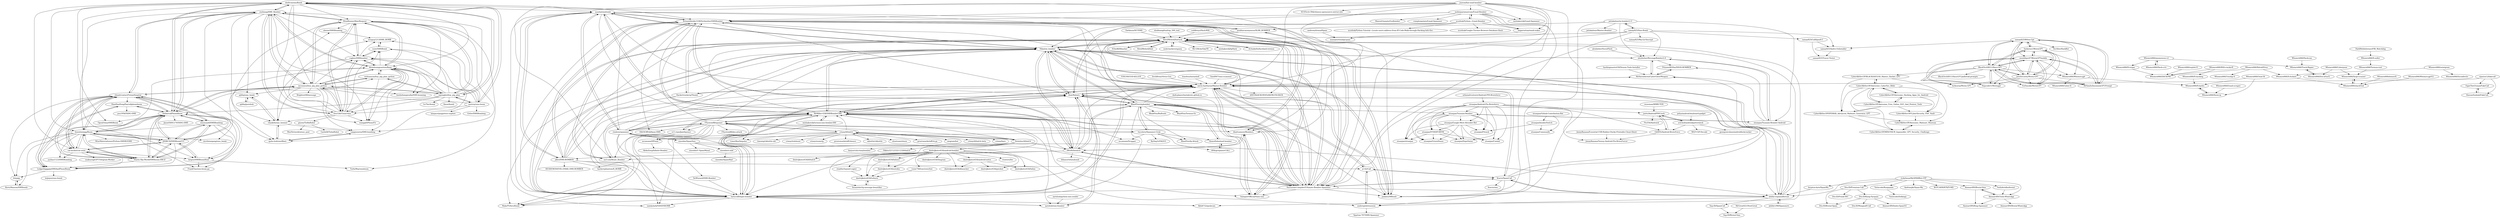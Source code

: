digraph G {
"shellvon/smsBomb" -> "zuzhiang/SMS_Bomber"
"shellvon/smsBomb" -> "axetroy/sms-boom"
"shellvon/smsBomb" -> "WindRunnerMax/Request"
"shellvon/smsBomb" -> "xxcosmos/buy_pig_plan_python"
"shellvon/smsBomb" -> "Alexzhuangyao/smsBang"
"shellvon/smsBomb" -> "olyble/callPhoneBoom"
"shellvon/smsBomb" -> "aqiongbei/buy_pig_plan"
"shellvon/smsBomb" -> "yyasha/smsbomb"
"shellvon/smsBomb" -> "bhattsameer/Bombers" ["e"=1]
"shellvon/smsBomb" -> "linxinloningg/Boom"
"shellvon/smsBomb" -> "free1ife/Cloud-Sms"
"shellvon/smsBomb" -> "JDDKCN/SMSBoomGUI"
"shellvon/smsBomb" -> "AvinashReddy3108/YetAnotherSMSBomber"
"shellvon/smsBomb" -> "cat-bucket/cat-osint"
"shellvon/smsBomb" -> "OpenEthan/SMSBoom" ["e"=1]
"ncorbuk/Python---Email-Bomber" -> "mohinparamasivam/Email-Bomber"
"ncorbuk/Python---Email-Bomber" -> "bagarrattaa/email-nuker"
"ncorbuk/Python---Email-Bomber" -> "ncorbuk/Google-Chrome-Browser-Database-Hack" ["e"=1]
"ncorbuk/Python---Email-Bomber" -> "4nat/Reborn"
"ncorbuk/Python---Email-Bomber" -> "Nikait/ni_bomber"
"ncorbuk/Python---Email-Bomber" -> "ncorbuk/Python-Tutorial---Locate-users-address-from-IP-Code-Walk-through-Hacking-Info-Sec-"
"FSystem88/spymer" -> "MrMiller-038/SMSBomber300"
"FSystem88/spymer" -> "cludeex/spammer"
"FSystem88/spymer" -> "crinny/b0mb3r"
"FSystem88/spymer" -> "Nikait/ni_bomber"
"FSystem88/spymer" -> "un1cum/Beast_Bomber" ["e"=1]
"FSystem88/spymer" -> "FSystem88/dos-attack"
"FSystem88/spymer" -> "batiscuff/duplo-bomber"
"FSystem88/spymer" -> "secanonm/HPomb"
"FSystem88/spymer" -> "AvinashReddy3108/YetAnotherSMSBomber"
"FSystem88/spymer" -> "LimerBoy/Impulse" ["e"=1]
"FSystem88/spymer" -> "bhattsameer/Bombers" ["e"=1]
"FSystem88/spymer" -> "x11-repo/JamSpymer"
"FSystem88/spymer" -> "HACK3RY2J/Anon-SMS" ["e"=1]
"FSystem88/spymer" -> "MaksPV/AresBomb"
"FSystem88/spymer" -> "ttycelery/Spammer-Grab"
"mohinparamasivam/Email-Bomber" -> "ncorbuk/Python---Email-Bomber"
"mohinparamasivam/Email-Bomber" -> "bagarrattaa/email-nuker"
"mohinparamasivam/Email-Bomber" -> "MazenElzanaty/EmBomber"
"mohinparamasivam/Email-Bomber" -> "batiscuff/duplo-bomber"
"mohinparamasivam/Email-Bomber" -> "palahsu/MBomb" ["e"=1]
"mohinparamasivam/Email-Bomber" -> "complexpotato/Email-Spammer"
"mohinparamasivam/Email-Bomber" -> "mishakorzik/Email-Spammer" ["e"=1]
"mohinparamasivam/Email-Bomber" -> "AvinashReddy3108/YetAnotherSMSBomber"
"mohinparamasivam/Email-Bomber" -> "Nocturnal-Compiler/Ultimate-Bomber-Spammer"
"aarnhub/python-sms-sender" -> "aarnhub/sms-bomber" ["e"=1]
"sinoobie/SpamSms" -> "abilify1/spamallforone"
"sinoobie/SpamSms" -> "sinoobie/C-SpamMasal"
"sinoobie/SpamSms" -> "cludeex/spammer"
"sinoobie/SpamSms" -> "sinoobie/s-mbf"
"sinoobie/SpamSms" -> "underxploit/enoxuia"
"th3unkn0n/facebash-termux" -> "BotolMehedi/battack" ["e"=1]
"wuseman/WBRUTER" -> "jselvi/AndroidPINCrack" ["e"=1]
"pelya/android-keyboard-gadget" -> "sch3m4/androidpatternlock" ["e"=1]
"siputra12/fakecall" -> "FajarTheGGman/FakeCall"
"siputra12/fakecall" -> "navin-hariharan/Master-Bomber"
"siputra12/fakecall" -> "HassanSunbah/FakeCall"
"axetroy/sms-boom" -> "cogbee/SMSbomber"
"axetroy/sms-boom" -> "free1ife/Cloud-Sms"
"axetroy/sms-boom" -> "shellvon/smsBomb"
"axetroy/sms-boom" -> "aqiongbei/buy_pig_plan"
"axetroy/sms-boom" -> "xuwt/SMSBomb"
"axetroy/sms-boom" -> "Alexzhuangyao/smsBang"
"axetroy/sms-boom" -> "laispace/puppeteer-explore" ["e"=1]
"axetroy/sms-boom" -> "xxcosmos/buy_pig_plan_python"
"axetroy/sms-boom" -> "wssgcg1213/SMS_BOMB"
"axetroy/sms-boom" -> "Girler/SMSBombing"
"Bhai4You/otpbomber" -> "Nikait/ni_bomber"
"Bhai4You/otpbomber" -> "4nat/Reborn"
"Bhai4You/otpbomber" -> "KomolSaha/mail-bomber"
"Bhai4You/otpbomber" -> "Bhai4You/Termux-Os" ["e"=1]
"Bhai4You/otpbomber" -> "navin-hariharan/Master-Bomber"
"Bhai4You/otpbomber" -> "utsanjan/Tsunami-Bomber"
"Bhai4You/otpbomber" -> "batiscuff/duplo-bomber"
"Bhai4You/otpbomber" -> "iMro0t/bomb3r"
"Bhai4You/otpbomber" -> "Bhai4You/Ip-Attack" ["e"=1]
"Bhai4You/otpbomber" -> "Nocturnal-Compiler/Ultimate-Bomber-Spammer"
"Bhai4You/otpbomber" -> "Bhai4You/Bulltools" ["e"=1]
"Bhai4You/otpbomber" -> "BotolMehedi/battack"
"Bhai4You/otpbomber" -> "MrMiller-038/SMSBomber300"
"Bhai4You/otpbomber" -> "abilify1/spamallforone"
"Bhai4You/otpbomber" -> "ttycelery/Spammer-Grab"
"WindRunnerMax/Request" -> "Alexzhuangyao/smsBang"
"WindRunnerMax/Request" -> "zuzhiang/SMS_Bomber"
"WindRunnerMax/Request" -> "cogbee/SMSbomber"
"WindRunnerMax/Request" -> "bushizhangwudia/SMS-booming"
"WindRunnerMax/Request" -> "free1ife/Cloud-Sms"
"WindRunnerMax/Request" -> "rangmouren/SMS-bombing"
"WindRunnerMax/Request" -> "zjzhu-hub/smsBlast-"
"WindRunnerMax/Request" -> "aqiongbei/buy_pig_plan"
"WindRunnerMax/Request" -> "xxcosmos/buy_pig_plan_python"
"WindRunnerMax/Request" -> "TurboWay/smsboom"
"WindRunnerMax/Request" -> "abxnis/SMSBombing"
"Alexzhuangyao/smsBang" -> "WindRunnerMax/Request"
"Alexzhuangyao/smsBang" -> "cogbee/SMSbomber"
"Alexzhuangyao/smsBang" -> "xuwt/SMSBomb"
"Alexzhuangyao/smsBang" -> "free1ife/Cloud-Sms"
"Alexzhuangyao/smsBang" -> "nicelixiaopang/sms_bomb"
"Alexzhuangyao/smsBang" -> "bushizhangwudia/SMS-booming"
"Alexzhuangyao/smsBang" -> "wuhuanyan/buy_pig_plan_python"
"Alexzhuangyao/smsBang" -> "zuzhiang/SMS_Bomber"
"Alexzhuangyao/smsBang" -> "xxcosmos/buy_pig_plan_python"
"Alexzhuangyao/smsBang" -> "wangqi0/PhoneFir"
"Alexzhuangyao/smsBang" -> "rangmouren/SMS-bombing"
"aqiongbei/buy_pig_plan" -> "xxcosmos/buy_pig_plan_python"
"aqiongbei/buy_pig_plan" -> "wuhuanyan/buy_pig_plan_python"
"aqiongbei/buy_pig_plan" -> "WindRunnerMax/Request"
"aqiongbei/buy_pig_plan" -> "llmoe/bomb"
"aqiongbei/buy_pig_plan" -> "cogbee/SMSbomber"
"aqiongbei/buy_pig_plan" -> "free1ife/Cloud-Sms"
"aqiongbei/buy_pig_plan" -> "axetroy/sms-boom"
"aqiongbei/buy_pig_plan" -> "shellvon/smsBomb"
"aqiongbei/buy_pig_plan" -> "xuwt/SMSBomb"
"aqiongbei/buy_pig_plan" -> "zuzhiang/SMS_Bomber"
"aqiongbei/buy_pig_plan" -> "Alexzhuangyao/smsBang"
"aqiongbei/buy_pig_plan" -> "Go7hic/bomb"
"aqiongbei/buy_pig_plan" -> "olyble/callPhoneBoom"
"HassanSunbah/FakeCall" -> "FajarTheGGman/FakeCall"
"H3inAK/fbhacker" -> "BotolMehedi/battack" ["e"=1]
"KomolSaha/mail-bomber" -> "404rgr/spamerCALL"
"KomolSaha/mail-bomber" -> "Bhai4You/otpbomber"
"iMro0t/bomb3r" -> "AvinashReddy3108/YetAnotherSMSBomber"
"iMro0t/bomb3r" -> "Nikait/ni_bomber"
"iMro0t/bomb3r" -> "Bhai4You/otpbomber"
"iMro0t/bomb3r" -> "batiscuff/duplo-bomber"
"iMro0t/bomb3r" -> "Nocturnal-Compiler/Ultimate-Bomber-Spammer"
"iMro0t/bomb3r" -> "MrMiller-038/SMSBomber300"
"iMro0t/bomb3r" -> "yyasha/smsbomb"
"iMro0t/bomb3r" -> "bhattsameer/Bombers" ["e"=1]
"iMro0t/bomb3r" -> "tbhaxor/whatabomb"
"iMro0t/bomb3r" -> "navin-hariharan/Master-Bomber"
"iMro0t/bomb3r" -> "4nat/Reborn"
"iMro0t/bomb3r" -> "jdleo/SMS-BOMBER"
"404rgr/spamerCALL" -> "KomolSaha/mail-bomber"
"MrGreat021/NextGreat" -> "Sxp-ID/Brutal-Sms"
"FajarTheGGman/FakeCall" -> "HassanSunbah/FakeCall"
"underxploit/enoxuia" -> "ar-42/Call"
"underxploit/enoxuia" -> "Spartan-767/SMS-Spammer"
"wuhuanyan/buy_pig_plan_python" -> "xxcosmos/buy_pig_plan_python"
"wuhuanyan/buy_pig_plan_python" -> "wangqi0/PhoneFir"
"wuhuanyan/buy_pig_plan_python" -> "aqiongbei/buy_pig_plan"
"wuhuanyan/buy_pig_plan_python" -> "Alexzhuangyao/smsBang"
"JonnyBanana/Essential-USB-Rubber-Ducky-Printable-Cheat-Sheet" -> "JonnyBanana/Teensy-Android-Pin-BruteForcer" ["e"=1]
"sinoobie/s-mbf" -> "sinoobie/SpamMail"
"aarnhub/sms-bomber" -> "4nat/Reborn"
"aarnhub/sms-bomber" -> "batiscuff/duplo-bomber"
"wssgcg1213/SMS_BOMB" -> "xuwt/SMSBomb"
"abxnis/SMSBombing" -> "wssgcg1213/SMS_BOMB"
"crinny/b0mb3r" -> "crinny/b0mb3r-beta"
"crinny/b0mb3r" -> "crinny/b0mb3r"
"crinny/b0mb3r" -> "crinny/bars"
"crinny/b0mb3r" -> "timoniq/vkbottle-old" ["e"=1]
"urbanadventurer/Android-PIN-Bruteforce" -> "utsanjan/Android-Pin-Bruteforce" ["e"=1]
"zuzhiang/SMS_Bomber" -> "WindRunnerMax/Request"
"zuzhiang/SMS_Bomber" -> "free1ife/Cloud-Sms"
"zuzhiang/SMS_Bomber" -> "Alexzhuangyao/smsBang"
"zuzhiang/SMS_Bomber" -> "zjzhu-hub/smsBlast-"
"zuzhiang/SMS_Bomber" -> "xxcosmos/buy_pig_plan_python"
"zuzhiang/SMS_Bomber" -> "chankeh/sms_boomer"
"zuzhiang/SMS_Bomber" -> "cogbee/SMSbomber"
"zuzhiang/SMS_Bomber" -> "shellvon/smsBomb"
"zuzhiang/SMS_Bomber" -> "olyble/callPhoneBoom"
"zuzhiang/SMS_Bomber" -> "ehnait/contactPutianHospital"
"zuzhiang/SMS_Bomber" -> "ajifdsj/sms_bomb"
"zuzhiang/SMS_Bomber" -> "wangqi0/PhoneFir"
"zuzhiang/SMS_Bomber" -> "linxinloningg/Boom"
"andrewyli/emailSpam" -> "maxsptz/emailpyspam"
"VaimpierOfficial/Vaim-sms" -> "BotolMehedi/battack" ["e"=1]
"VaimpierOfficial/Vaim-sms" -> "navin-hariharan/Master-Bomber" ["e"=1]
"FDX100/GOD-KILLER" -> "navin-hariharan/Master-Bomber" ["e"=1]
"mishakorzik/termux-sms-bomber300" -> "MrMiller-038/SMSBomber300"
"mishakorzik/termux-sms-bomber300" -> "batiscuff/duplo-bomber"
"Hackertrackersj/Tbomb" -> "BotolMehedi/battack"
"Hackertrackersj/Tbomb" -> "navin-hariharan/Master-Bomber"
"Hackertrackersj/Tbomb" -> "batiscuff/duplo-bomber"
"Darkmux/SETSMS" -> "BotolMehedi/battack" ["e"=1]
"ar-42/Call" -> "underxploit/enoxuia"
"ar-42/Call" -> "Xractz/SpamCall"
"ar-42/Call" -> "navin-hariharan/Master-Bomber"
"MrMiller-038/SMSBomber300" -> "batiscuff/duplo-bomber"
"MrMiller-038/SMSBomber300" -> "navin-hariharan/Master-Bomber"
"MrMiller-038/SMSBomber300" -> "Nikait/ni_bomber"
"MrMiller-038/SMSBomber300" -> "mishakorzik/termux-sms-bomber300"
"MrMiller-038/SMSBomber300" -> "aarnhub/sms-bomber"
"MrMiller-038/SMSBomber300" -> "secanonm/HPomb"
"MrMiller-038/SMSBomber300" -> "FSystem88/spymer"
"MrMiller-038/SMSBomber300" -> "4nat/Reborn"
"MrMiller-038/SMSBomber300" -> "x11-repo/JamSpymer"
"MrMiller-038/SMSBomber300" -> "Nocturnal-Compiler/Ultimate-Bomber-Spammer"
"MrMiller-038/SMSBomber300" -> "palahsu/MBomb" ["e"=1]
"MrMiller-038/SMSBomber300" -> "BotolMehedi/battack"
"MrMiller-038/SMSBomber300" -> "VaimpierOfficial/Vaim-sms" ["e"=1]
"MrMiller-038/SMSBomber300" -> "MaksPV/AresBomb"
"MrMiller-038/SMSBomber300" -> "secanonm/Scupper"
"palahsu/MBomb" -> "BotolMehedi/battack" ["e"=1]
"palahsu/MBomb" -> "navin-hariharan/Master-Bomber" ["e"=1]
"palahsu/MBomb" -> "Nikait/ni_bomber" ["e"=1]
"Xractz/SpamCall" -> "abilify1/spamallforone"
"Xractz/SpamCall" -> "navin-hariharan/Master-Bomber"
"Xractz/SpamCall" -> "ar-42/Call"
"Xractz/SpamCall" -> "Xractz/sms"
"Xractz/SpamCall" -> "BotolMehedi/battack"
"Xractz/SpamCall" -> "underxploit/enoxuia"
"Xractz/SpamCall" -> "MrHarshArora/CyberGhostWeapon"
"Xractz/SpamCall" -> "Nocturnal-Compiler/Ultimate-Bomber-Spammer"
"BotolMehedi/bint" -> "BotolMehedi/battack" ["e"=1]
"BotolMehedi/battack" -> "navin-hariharan/Master-Bomber"
"BotolMehedi/battack" -> "palahsu/MBomb" ["e"=1]
"BotolMehedi/battack" -> "VaimpierOfficial/Vaim-sms" ["e"=1]
"BotolMehedi/battack" -> "Nikait/ni_bomber"
"BotolMehedi/battack" -> "BotolMehedi/bint" ["e"=1]
"BotolMehedi/battack" -> "batiscuff/duplo-bomber"
"BotolMehedi/battack" -> "H3inAK/fbhacker" ["e"=1]
"BotolMehedi/battack" -> "th3unkn0n/facebash-termux" ["e"=1]
"BotolMehedi/battack" -> "noob-hackers/spamx" ["e"=1]
"BotolMehedi/battack" -> "dAYOShACKER505/AXOM-FB-HACK" ["e"=1]
"BotolMehedi/battack" -> "Mr-G0b3y/GbyFB" ["e"=1]
"BotolMehedi/battack" -> "Abhi6722/grabcam" ["e"=1]
"BotolMehedi/battack" -> "Hackertrackersj/Tbomb"
"BotolMehedi/battack" -> "Nocturnal-Compiler/Ultimate-Bomber-Spammer"
"BotolMehedi/battack" -> "mishakorzik/IpHack" ["e"=1]
"Nocturnal-Compiler/Ultimate-Bomber-Spammer" -> "navin-hariharan/Master-Bomber"
"Nocturnal-Compiler/Ultimate-Bomber-Spammer" -> "Nikait/ni_bomber"
"Nocturnal-Compiler/Ultimate-Bomber-Spammer" -> "BotolMehedi/battack"
"Nocturnal-Compiler/Ultimate-Bomber-Spammer" -> "batiscuff/duplo-bomber"
"Nocturnal-Compiler/Ultimate-Bomber-Spammer" -> "AvinashReddy3108/YetAnotherSMSBomber"
"Nocturnal-Compiler/Ultimate-Bomber-Spammer" -> "4nat/Reborn"
"Nocturnal-Compiler/Ultimate-Bomber-Spammer" -> "MrMiller-038/SMSBomber300"
"Nocturnal-Compiler/Ultimate-Bomber-Spammer" -> "abilify1/spamallforone"
"Nocturnal-Compiler/Ultimate-Bomber-Spammer" -> "Xractz/SpamCall"
"Nocturnal-Compiler/Ultimate-Bomber-Spammer" -> "anubhavanonymous/XLR8_BOMBER" ["e"=1]
"Nocturnal-Compiler/Ultimate-Bomber-Spammer" -> "palahsu/MBomb" ["e"=1]
"Nocturnal-Compiler/Ultimate-Bomber-Spammer" -> "bhattsameer/Bombers" ["e"=1]
"Nocturnal-Compiler/Ultimate-Bomber-Spammer" -> "VaimpierOfficial/Vaim-sms" ["e"=1]
"Nocturnal-Compiler/Ultimate-Bomber-Spammer" -> "Bhai4You/otpbomber"
"Nocturnal-Compiler/Ultimate-Bomber-Spammer" -> "iMro0t/bomb3r"
"ajifdsj/pornhub" -> "ajifdsj/sms_bomb"
"ZechBron/zVirus-Gen" -> "navin-hariharan/Master-Bomber" ["e"=1]
"free1ife/Cloud-Sms" -> "cogbee/SMSbomber"
"free1ife/Cloud-Sms" -> "Alexzhuangyao/smsBang"
"free1ife/Cloud-Sms" -> "xuwt/SMSBomb"
"free1ife/Cloud-Sms" -> "zuzhiang/SMS_Bomber"
"free1ife/Cloud-Sms" -> "wssgcg1213/SMS_BOMB"
"free1ife/Cloud-Sms" -> "giuem/TieBaRobot"
"free1ife/Cloud-Sms" -> "WindRunnerMax/Request"
"free1ife/Cloud-Sms" -> "xxcosmos/buy_pig_plan_python"
"free1ife/Cloud-Sms" -> "wangqi0/PhoneFir"
"free1ife/Cloud-Sms" -> "chankeh/sms_boomer"
"free1ife/Cloud-Sms" -> "abxnis/SMSBombing"
"shubhamg0sai/top_500_tool" -> "BotolMehedi/battack" ["e"=1]
"anubhavanonymous/XLR8_BOMBER" -> "BotolMehedi/battack" ["e"=1]
"anubhavanonymous/XLR8_BOMBER" -> "Nocturnal-Compiler/Ultimate-Bomber-Spammer" ["e"=1]
"anubhavanonymous/XLR8_BOMBER" -> "Nikait/ni_bomber" ["e"=1]
"anubhavanonymous/XLR8_BOMBER" -> "AvinashReddy3108/YetAnotherSMSBomber" ["e"=1]
"itmefeez/instashell" -> "navin-hariharan/Master-Bomber" ["e"=1]
"cuddlexyz/Hack-Wifi" -> "BotolMehedi/battack" ["e"=1]
"xxcosmos/buy_pig_plan_python" -> "wuhuanyan/buy_pig_plan_python"
"xxcosmos/buy_pig_plan_python" -> "aqiongbei/buy_pig_plan"
"xxcosmos/buy_pig_plan_python" -> "olyble/callPhoneBoom"
"xxcosmos/buy_pig_plan_python" -> "chankeh/sms_boomer"
"xxcosmos/buy_pig_plan_python" -> "Alexzhuangyao/smsBang"
"xxcosmos/buy_pig_plan_python" -> "wangqi0/PhoneFir"
"xxcosmos/buy_pig_plan_python" -> "Brightest08/message"
"xxcosmos/buy_pig_plan_python" -> "free1ife/Cloud-Sms"
"xxcosmos/buy_pig_plan_python" -> "bushizhangwudia/SMS-booming"
"xxcosmos/buy_pig_plan_python" -> "zuzhiang/SMS_Bomber"
"xxcosmos/buy_pig_plan_python" -> "cogbee/SMSbomber"
"xxcosmos/buy_pig_plan_python" -> "ehnait/contactPutianHospital"
"xxcosmos/buy_pig_plan_python" -> "ajifdsj/sms_bomb"
"xxcosmos/buy_pig_plan_python" -> "WindRunnerMax/Request"
"xxcosmos/buy_pig_plan_python" -> "rangmouren/SMS-bombing"
"ttycelery/Spammer-Grab" -> "404rgr/spamerCALL"
"ttycelery/Spammer-Grab" -> "KomolSaha/mail-bomber"
"ttycelery/Spammer-Grab" -> "Bhai4You/Ip-Attack" ["e"=1]
"ttycelery/Spammer-Grab" -> "secanonm/Scupper"
"ttycelery/Spammer-Grab" -> "nandydark/NANDYBOMB"
"ttycelery/Spammer-Grab" -> "ByDog3r/FAQUE" ["e"=1]
"ttycelery/Spammer-Grab" -> "Bhai4You/otpbomber"
"krypton-byte/SpamWa" -> "abilify1/spamallforone"
"Denishnc/b0mb3r" -> "Nikita321123321123/b0mb3r"
"Denishnc/b0mb3r" -> "dmitrijkotov634/b0mb3r"
"Denishnc/b0mb3r" -> "crinny/b0mb3r"
"Denishnc/b0mb3r" -> "MrMiller-038/SMSBomber300"
"Denishnc/b0mb3r" -> "FSystem88/spymer"
"Denishnc/b0mb3r" -> "iMro0t/bomb3r"
"Denishnc/b0mb3r" -> "dmitrijkotov634/android-bomber"
"Denishnc/b0mb3r" -> "kazyavich/crinnybomber"
"cludeex/spammer" -> "FSystem88/spymer"
"cludeex/spammer" -> "MrMiller-038/SMSBomber300"
"cludeex/spammer" -> "Nikait/ni_bomber"
"cludeex/spammer" -> "batiscuff/duplo-bomber"
"cludeex/spammer" -> "Nocturnal-Compiler/Ultimate-Bomber-Spammer"
"cludeex/spammer" -> "sinoobie/SpamSms"
"cludeex/spammer" -> "yyasha/smsbomb"
"cludeex/spammer" -> "MaksPV/AresBomb"
"cludeex/spammer" -> "Bhai4You/otpbomber"
"cludeex/spammer" -> "AvinashReddy3108/YetAnotherSMSBomber"
"batiscuff/duplo-bomber" -> "Nikait/ni_bomber"
"batiscuff/duplo-bomber" -> "4nat/Reborn"
"batiscuff/duplo-bomber" -> "navin-hariharan/Master-Bomber"
"batiscuff/duplo-bomber" -> "MrMiller-038/SMSBomber300"
"batiscuff/duplo-bomber" -> "MaksPV/AresBomb"
"batiscuff/duplo-bomber" -> "BotolMehedi/battack"
"batiscuff/duplo-bomber" -> "nandydark/NANDYBOMB"
"batiscuff/duplo-bomber" -> "aarnhub/sms-bomber"
"batiscuff/duplo-bomber" -> "Abhi6722/grabcam" ["e"=1]
"Nikait/ni_bomber" -> "batiscuff/duplo-bomber"
"Nikait/ni_bomber" -> "4nat/Reborn"
"Nikait/ni_bomber" -> "AvinashReddy3108/YetAnotherSMSBomber"
"Nikait/ni_bomber" -> "navin-hariharan/Master-Bomber"
"Nikait/ni_bomber" -> "BotolMehedi/battack"
"Nikait/ni_bomber" -> "palahsu/MBomb" ["e"=1]
"Nikait/ni_bomber" -> "Nocturnal-Compiler/Ultimate-Bomber-Spammer"
"Nikait/ni_bomber" -> "MrMiller-038/SMSBomber300"
"Nikait/ni_bomber" -> "alexbieber/RevengeBomber2.0"
"Nikait/ni_bomber" -> "Bhai4You/otpbomber"
"Nikait/ni_bomber" -> "MaksPV/AresBomb"
"Nikait/ni_bomber" -> "iMro0t/bomb3r"
"Nikait/ni_bomber" -> "abilify1/spamallforone"
"Nikait/ni_bomber" -> "VaimpierOfficial/Vaim-sms" ["e"=1]
"Nikait/ni_bomber" -> "yyasha/smsbomb"
"AvinashReddy3108/YetAnotherSMSBomber" -> "Nikait/ni_bomber"
"AvinashReddy3108/YetAnotherSMSBomber" -> "iMro0t/bomb3r"
"AvinashReddy3108/YetAnotherSMSBomber" -> "yyasha/smsbomb"
"AvinashReddy3108/YetAnotherSMSBomber" -> "Nocturnal-Compiler/Ultimate-Bomber-Spammer"
"AvinashReddy3108/YetAnotherSMSBomber" -> "4nat/Reborn"
"AvinashReddy3108/YetAnotherSMSBomber" -> "batiscuff/duplo-bomber"
"AvinashReddy3108/YetAnotherSMSBomber" -> "anubhavanonymous/XLR8_BOMBER" ["e"=1]
"AvinashReddy3108/YetAnotherSMSBomber" -> "VaimpierOfficial/Vaim-sms" ["e"=1]
"AvinashReddy3108/YetAnotherSMSBomber" -> "bhattsameer/Bombers" ["e"=1]
"AvinashReddy3108/YetAnotherSMSBomber" -> "palahsu/MBomb" ["e"=1]
"AvinashReddy3108/YetAnotherSMSBomber" -> "un1cum/Beast_Bomber" ["e"=1]
"AvinashReddy3108/YetAnotherSMSBomber" -> "MrMiller-038/SMSBomber300"
"AvinashReddy3108/YetAnotherSMSBomber" -> "navin-hariharan/Master-Bomber"
"AvinashReddy3108/YetAnotherSMSBomber" -> "HACK3RY2J/Anon-SMS" ["e"=1]
"AvinashReddy3108/YetAnotherSMSBomber" -> "jdleo/SMS-BOMBER"
"Sanif007/sms-scammer" -> "navin-hariharan/Master-Bomber"
"yyasha/smsbomb" -> "batiscuff/duplo-bomber"
"yyasha/smsbomb" -> "AvinashReddy3108/YetAnotherSMSBomber"
"yyasha/smsbomb" -> "4nat/Reborn"
"yyasha/smsbomb" -> "Nikait/ni_bomber"
"yyasha/smsbomb" -> "navin-hariharan/Master-Bomber"
"yyasha/smsbomb" -> "iMro0t/bomb3r"
"yyasha/smsbomb" -> "MrMiller-038/SMSBomber300"
"yyasha/smsbomb" -> "jdleo/SMS-BOMBER"
"yyasha/smsbomb" -> "nandydark/NANDYBOMB"
"yyasha/smsbomb" -> "Nocturnal-Compiler/Ultimate-Bomber-Spammer"
"yyasha/smsbomb" -> "cludeex/spammer"
"hackingmastert56/Venom-Tools-Installer" -> "MrHarshArora/CyberGhostWeapon" ["e"=1]
"crinny/b0mb3r" -> "FSystem88/spymer"
"crinny/b0mb3r" -> "crinny/teleboost" ["e"=1]
"crinny/b0mb3r" -> "crinny/zoomrip"
"crinny/b0mb3r" -> "MrMiller-038/SMSBomber300"
"crinny/b0mb3r" -> "prostomarkeloff/vkwave" ["e"=1]
"crinny/b0mb3r" -> "Denishnc/b0mb3r"
"crinny/b0mb3r" -> "vkbottle/vkbottle" ["e"=1]
"crinny/b0mb3r" -> "shueteam/shuex"
"crinny/b0mb3r" -> "prostomarkeloff/vk.py" ["e"=1]
"crinny/b0mb3r" -> "LimerBoy/Impulse" ["e"=1]
"crinny/b0mb3r" -> "DeWizzard/SMS-Bomber"
"crinny/b0mb3r" -> "aiogram/bot" ["e"=1]
"jselvi/AndroidPINCrack" -> "Gh005t/Android-BruteForce"
"jselvi/AndroidPINCrack" -> "sch3m4/androidpatternlock"
"jselvi/AndroidPINCrack" -> "Flo354/Androick"
"abilify1/spamallforone" -> "abilify1/MDSpammers"
"abilify1/spamallforone" -> "Xractz/SpamCall"
"abilify1/spamallforone" -> "navin-hariharan/Master-Bomber"
"abilify1/spamallforone" -> "underxploit/enoxuia"
"abilify1/spamallforone" -> "Nikait/ni_bomber"
"abilify1/spamallforone" -> "BotolMehedi/battack"
"abilify1/spamallforone" -> "Sxp-ID/SpamCall"
"abilify1/spamallforone" -> "4nat/Reborn"
"DeWizzard/SMS-Bomber" -> "batiscuff/duplo-bomber"
"navin-hariharan/Master-Bomber" -> "BotolMehedi/battack"
"navin-hariharan/Master-Bomber" -> "palahsu/MBomb" ["e"=1]
"navin-hariharan/Master-Bomber" -> "batiscuff/duplo-bomber"
"navin-hariharan/Master-Bomber" -> "Nocturnal-Compiler/Ultimate-Bomber-Spammer"
"navin-hariharan/Master-Bomber" -> "Nikait/ni_bomber"
"navin-hariharan/Master-Bomber" -> "4nat/Reborn"
"navin-hariharan/Master-Bomber" -> "VaimpierOfficial/Vaim-sms" ["e"=1]
"navin-hariharan/Master-Bomber" -> "Xractz/SpamCall"
"navin-hariharan/Master-Bomber" -> "abilify1/spamallforone"
"navin-hariharan/Master-Bomber" -> "MrMiller-038/SMSBomber300"
"navin-hariharan/Master-Bomber" -> "MrHarshArora/CyberGhostWeapon"
"navin-hariharan/Master-Bomber" -> "ar-42/Call"
"navin-hariharan/Master-Bomber" -> "dark-player/instabrute.github.io" ["e"=1]
"navin-hariharan/Master-Bomber" -> "dAYOShACKER505/AXOM-FB-HACK" ["e"=1]
"navin-hariharan/Master-Bomber" -> "Hackertrackersj/Tbomb"
"chankeh/sms_boomer" -> "zjzhu-hub/smsBlast-"
"chankeh/sms_boomer" -> "rangmouren/SMS-bombing"
"chankeh/sms_boomer" -> "ajifdsj/sms_bomb"
"x11-repo/JamSpymer" -> "MrMiller-038/SMSBomber300"
"x11-repo/JamSpymer" -> "secanonm/HPomb"
"x11-repo/JamSpymer" -> "nandydark/NANDYBOMB"
"Yutixcode/Kangspam" -> "Yutixcode/Dolkings"
"zjzhu-hub/smsBlast-" -> "rangmouren/SMS-bombing"
"zjzhu-hub/smsBlast-" -> "chankeh/sms_boomer"
"xuwt/SMSBomb" -> "wssgcg1213/SMS_BOMB"
"xuwt/SMSBomb" -> "cogbee/SMSbomber"
"4nat/Reborn" -> "Nikait/ni_bomber"
"4nat/Reborn" -> "batiscuff/duplo-bomber"
"4nat/Reborn" -> "navin-hariharan/Master-Bomber"
"4nat/Reborn" -> "aarnhub/sms-bomber"
"4nat/Reborn" -> "BotolMehedi/battack"
"4nat/Reborn" -> "Bhai4You/otpbomber"
"4nat/Reborn" -> "Nocturnal-Compiler/Ultimate-Bomber-Spammer"
"4nat/Reborn" -> "MrMiller-038/SMSBomber300"
"Sxp-ID/SpamCall" -> "Sxp-ID/Brutal-Sms"
"giuem/TieBaRobot" -> "Gardelll/TiebaRobot"
"giuem/TieBaRobot" -> "MoeNetwork/wmzz_post"
"secanonm/HPomb" -> "AleksZavg/Infinite-Bomber"
"rangmouren/SMS-bombing" -> "zjzhu-hub/smsBlast-"
"ajifdsj/sms_bomb" -> "ajifdsj/pornhub"
"ajifdsj/sms_bomb" -> "chankeh/sms_boomer"
"juzeon/fast-mail-bomber" -> "bagarrattaa/email-nuker"
"juzeon/fast-mail-bomber" -> "navin-hariharan/Master-Bomber"
"juzeon/fast-mail-bomber" -> "mishakorzik/Email-Spammer" ["e"=1]
"juzeon/fast-mail-bomber" -> "bhattsameer/Bombers" ["e"=1]
"juzeon/fast-mail-bomber" -> "AvinashReddy3108/YetAnotherSMSBomber"
"juzeon/fast-mail-bomber" -> "un1cum/Beast_Bomber" ["e"=1]
"juzeon/fast-mail-bomber" -> "palahsu/MBomb" ["e"=1]
"juzeon/fast-mail-bomber" -> "mohinparamasivam/Email-Bomber"
"juzeon/fast-mail-bomber" -> "Nocturnal-Compiler/Ultimate-Bomber-Spammer"
"juzeon/fast-mail-bomber" -> "SUSTech-CRA/chinese-opensource-mirror-site" ["e"=1]
"juzeon/fast-mail-bomber" -> "maxsptz/emailpyspam"
"noob-hackers/spamx" -> "BotolMehedi/battack" ["e"=1]
"un1cum/Beast_Bomber" -> "Nikait/ni_bomber" ["e"=1]
"un1cum/Beast_Bomber" -> "AvinashReddy3108/YetAnotherSMSBomber" ["e"=1]
"un1cum/Beast_Bomber" -> "navin-hariharan/Master-Bomber" ["e"=1]
"dmitrijkotov634/android-bomber" -> "dmitrijkotov634/b0mb3r"
"dmitrijkotov634/android-bomber" -> "dmitrijkotov634/Inline2"
"dmitrijkotov634/android-bomber" -> "dmitrijkotov634/android-notes"
"dmitrijkotov634/android-bomber" -> "dmitrijkotov634/Dmgram"
"dmitrijkotov634/android-bomber" -> "dmitrijkotov634/dlauncher"
"dmitrijkotov634/android-bomber" -> "dmitrijkotov634/autobio"
"dmitrijkotov634/android-bomber" -> "vtosters/lite" ["e"=1]
"dmitrijkotov634/android-bomber" -> "dmitrijkotov634/tufaura"
"dmitrijkotov634/android-bomber" -> "0stanislav/tg-message-beautifier"
"dmitrijkotov634/android-bomber" -> "dmitrijkotov634/pytobot"
"dmitrijkotov634/android-bomber" -> "venix756/tonviewerbot"
"dmitrijkotov634/android-bomber" -> "un1cum/Beast_Bomber" ["e"=1]
"dmitrijkotov634/android-bomber" -> "MrMiller-038/SMSBomber300"
"dmitrijkotov634/android-bomber" -> "dmitrijkotov634/Inline"
"dmitrijkotov634/android-bomber" -> "stan6x/channel-copier"
"utsanjan/Android-Pin-Bruteforce" -> "utsanjan/Google-Meet-Attender-Bot"
"utsanjan/Android-Pin-Bruteforce" -> "utsanjan/DopeSatan"
"utsanjan/Android-Pin-Bruteforce" -> "utsanjan/FFSSDP-MITM"
"utsanjan/Android-Pin-Bruteforce" -> "utsanjan/GreenHouse"
"utsanjan/Android-Pin-Bruteforce" -> "utsanjan/Cambit"
"utsanjan/Android-Pin-Bruteforce" -> "utsanjan/utsanjan"
"utsanjan/Android-Pin-Bruteforce" -> "utsanjan/Tsunami-Bomber"
"utsanjan/Android-Pin-Bruteforce" -> "utsanjan/Fitrack"
"utsanjan/Android-Pin-Bruteforce" -> "Gh005t/Android-BruteForce"
"utsanjan/Android-Pin-Bruteforce" -> "jselvi/AndroidPINCrack"
"utsanjan/Android-Pin-Bruteforce" -> "JonnyBanana/Teensy-Android-Pin-BruteForcer"
"utsanjan/Tsunami-Bomber" -> "utsanjan/DopeSatan"
"utsanjan/Tsunami-Bomber" -> "utsanjan/Tsunami-Bomber-Android"
"utsanjan/Tsunami-Bomber" -> "utsanjan/GreenHouse"
"utsanjan/Tsunami-Bomber" -> "utsanjan/Cambit"
"utsanjan/Tsunami-Bomber" -> "utsanjan/FFSSDP-MITM"
"utsanjan/Tsunami-Bomber" -> "utsanjan/utsanjan"
"utsanjan/Tsunami-Bomber" -> "utsanjan/Google-Meet-Attender-Bot"
"utsanjan/Tsunami-Bomber" -> "utsanjan/Fitrack"
"jatinkalwar/m-bomber2.O" -> "alexbieber/RevengeBomber2.0"
"jatinkalwar/m-bomber2.O" -> "jatinkalwar/Master-Bomber"
"jatinkalwar/m-bomber2.O" -> "samay825/Sms-Bomb"
"jatinkalwar/m-bomber2.O" -> "anubhavanonymous/XLR8_BOMBER" ["e"=1]
"jatinkalwar/m-bomber2.O" -> "utsanjan/Tsunami-Bomber-Android"
"jatinkalwar/m-bomber2.O" -> "palahsu/MBomb" ["e"=1]
"utsanjan/Tsunami-Bomber-Android" -> "utsanjan/Tsunami-Bomber"
"utsanjan/Tsunami-Bomber-Android" -> "alexbieber/RevengeBomber2.0"
"utsanjan/Tsunami-Bomber-Android" -> "MrHarshArora/CyberGhostWeapon"
"utsanjan/Tsunami-Bomber-Android" -> "Priyans0830m/DDOS-BOMBER"
"cogbee/SMSbomber" -> "xuwt/SMSBomb"
"cogbee/SMSbomber" -> "Alexzhuangyao/smsBang"
"cogbee/SMSbomber" -> "wssgcg1213/SMS_BOMB"
"cogbee/SMSbomber" -> "free1ife/Cloud-Sms"
"cogbee/SMSbomber" -> "zjzhu-hub/smsBlast-"
"cogbee/SMSbomber" -> "chankeh/sms_boomer"
"cogbee/SMSbomber" -> "WindRunnerMax/Request"
"utsanjan/InsiderSwitch" -> "utsanjan/Communify"
"utsanjan/InsiderSwitch" -> "utsanjan/Fitrack"
"dmitrijkotov634/android-notes" -> "dmitrijkotov634/Inline"
"dmitrijkotov634/android-notes" -> "dmitrijkotov634/dlauncher"
"dmitrijkotov634/android-notes" -> "dmitrijkotov634/pytobot"
"MrHarshArora/CyberGhostWeapon" -> "Priyans0830m/DDOS-BOMBER"
"MrHarshArora/CyberGhostWeapon" -> "navin-hariharan/Master-Bomber"
"MrHarshArora/CyberGhostWeapon" -> "alexbieber/RevengeBomber2.0"
"abilify1/MDSpammers" -> "abilify1/spamallforone"
"utsanjan/Github-Contribution-Bot" -> "utsanjan/InsiderSwitch"
"utsanjan/Github-Contribution-Bot" -> "utsanjan/Communify"
"utsanjan/FFSSDP-MITM" -> "utsanjan/Cambit"
"utsanjan/FFSSDP-MITM" -> "utsanjan/DopeSatan"
"utsanjan/FFSSDP-MITM" -> "utsanjan/GreenHouse"
"utsanjan/FFSSDP-MITM" -> "utsanjan/utsanjan"
"utsanjan/Google-Meet-Attender-Bot" -> "utsanjan/FFSSDP-MITM"
"utsanjan/Google-Meet-Attender-Bot" -> "utsanjan/Cambit"
"utsanjan/Google-Meet-Attender-Bot" -> "utsanjan/DopeSatan"
"utsanjan/Google-Meet-Attender-Bot" -> "utsanjan/utsanjan"
"utsanjan/Google-Meet-Attender-Bot" -> "utsanjan/GreenHouse"
"utsanjan/Google-Meet-Attender-Bot" -> "utsanjan/Fitrack"
"bagarrattaa/email-nuker" -> "maxsptz/emailpyspam"
"alexbieber/RevengeBomber2.0" -> "Nikait/ni_bomber"
"alexbieber/RevengeBomber2.0" -> "MrHarshArora/CyberGhostWeapon"
"alexbieber/RevengeBomber2.0" -> "Priyans0830m/DDOS-BOMBER"
"alexbieber/RevengeBomber2.0" -> "utsanjan/Tsunami-Bomber-Android"
"dmitrijkotov634/autobio" -> "dmitrijkotov634/tufaura"
"dmitrijkotov634/Inline2" -> "dmitrijkotov634/tufaura"
"dmitrijkotov634/Inline2" -> "dmitrijkotov634/autobio"
"alexbieber/SocioPhish" -> "alexbieber/RevengeBomber2.0" ["e"=1]
"Priyans0830m/DDOS-BOMBER" -> "MrHarshArora/CyberGhostWeapon"
"AmmarrBN/Brutal-Sms" -> "AmmarrBN/Tools-WhatsApp"
"AmmarrBN/Brutal-Sms" -> "AmmarrBN/King-Spammer"
"AmmarrBN/Tools-WhatsApp" -> "AmmarrBN/Brutal-Sms"
"AmmarrBN/Tools-WhatsApp" -> "AmmarrBN/Brutal-WhatsApp"
"AmmarrBN/Tools-WhatsApp" -> "AmmarrBN/King-Spammer"
"JDDKCN/SMSBoomGUI" -> "Starry-Sky-World/SMSboom-HXCZ"
"JDDKCN/SMSBoomGUI" -> "hirgen/SMSBoomHtml"
"JDDKCN/SMSBoomGUI" -> "linxinloningg/Boom"
"JDDKCN/SMSBoomGUI" -> "olyble/callPhoneBoom"
"JDDKCN/SMSBoomGUI" -> "ehnait/contactPutianHospital"
"JDDKCN/SMSBoomGUI" -> "xiaoxuan6/SMSBombing"
"JDDKCN/SMSBoomGUI" -> "Ledgerbiggg/goSMSAndPhoneBoom"
"JDDKCN/SMSBoomGUI" -> "cat-bucket/cat-osint"
"Gh005t/Android-BruteForce" -> "jselvi/AndroidPINCrack"
"Gh005t/Android-BruteForce" -> "JonnyBanana/Teensy-Android-Pin-BruteForcer"
"olyble/callPhoneBoom" -> "ehnait/contactPutianHospital"
"olyble/callPhoneBoom" -> "DianHuaHongZha/callphoneboom"
"olyble/callPhoneBoom" -> "xxcosmos/buy_pig_plan_python"
"olyble/callPhoneBoom" -> "xiaoxuan6/SMSBombing"
"olyble/callPhoneBoom" -> "Ledgerbiggg/goSMSAndPhoneBoom"
"olyble/callPhoneBoom" -> "JDDKCN/SMSBoomGUI"
"olyble/callPhoneBoom" -> "linxinloningg/Boom"
"olyble/callPhoneBoom" -> "cat-bucket/cat-osint"
"olyble/callPhoneBoom" -> "Starry-Sky-World/SMSboom-HXCZ"
"olyble/callPhoneBoom" -> "JasonYANG170/YANG-SMS"
"olyble/callPhoneBoom" -> "hirgen/SMSBoomHtml"
"olyble/callPhoneBoom" -> "OpenEthan/SMSBoom" ["e"=1]
"olyble/callPhoneBoom" -> "zuzhiang/SMS_Bomber"
"olyble/callPhoneBoom" -> "wuhuanyan/buy_pig_plan_python"
"olyble/callPhoneBoom" -> "shellvon/smsBomb"
"FatihArridho/brutal" -> "AmmarrBN/Tools-WhatsApp"
"rickyfazaa/MySPAMBot-OTP" -> "AmmarrBN/Brutal-Sms"
"rickyfazaa/MySPAMBot-OTP" -> "Yutixcode/Kangspam"
"rickyfazaa/MySPAMBot-OTP" -> "AmmarrBN/Tools-WhatsApp"
"rickyfazaa/MySPAMBot-OTP" -> "FatihArridho/brutal"
"rickyfazaa/MySPAMBot-OTP" -> "Andrianjkt/Spam-Wa"
"rickyfazaa/MySPAMBot-OTP" -> "abilify1/spamallforone"
"rickyfazaa/MySPAMBot-OTP" -> "krypton-byte/SpamWa"
"rickyfazaa/MySPAMBot-OTP" -> "BOTCAHX/RTXZY-MD" ["e"=1]
"rickyfazaa/MySPAMBot-OTP" -> "Dra-ID/Premium-Call"
"KerryManson/SMSbomb" -> "fslyg/gj"
"linxinloningg/Boom" -> "JDDKCN/SMSBoomGUI"
"linxinloningg/Boom" -> "ehnait/contactPutianHospital"
"linxinloningg/Boom" -> "cat-bucket/cat-osint"
"linxinloningg/Boom" -> "Starry-Sky-World/SMSboom-HXCZ"
"linxinloningg/Boom" -> "fslyg/gj"
"linxinloningg/Boom" -> "yyzhao1123/SMSBombing"
"linxinloningg/Boom" -> "olyble/callPhoneBoom"
"linxinloningg/Boom" -> "KerryManson/SMSbomb"
"linxinloningg/Boom" -> "Ledgerbiggg/goSMSAndPhoneBoom"
"linxinloningg/Boom" -> "hirgen/SMSBoomHtml"
"linxinloningg/Boom" -> "WiseMaterialismer/Python-SMSBOOMS"
"linxinloningg/Boom" -> "Alexzhuangyao/smsBang"
"linxinloningg/Boom" -> "FrankTiao/sms-boom-go"
"linxinloningg/Boom" -> "nicelixiaopang/sms_bomb"
"samay825/Sms-Bomb" -> "alexbieber/RevengeBomber2.0"
"samay825/Sms-Bomb" -> "samay825/CallSpoofv3"
"samay825/Sms-Bomb" -> "Nocturnal-Compiler/Ultimate-Bomber-Spammer"
"samay825/Sms-Bomb" -> "jatinkalwar/m-bomber2.O"
"samay825/Sms-Bomb" -> "samay825/Andro-OsInstaller"
"samay825/Sms-Bomb" -> "samay825/Wp-Lk-Sincrypt"
"samay825/Sms-Bomb" -> "navin-hariharan/Master-Bomber"
"samay825/Sms-Bomb" -> "BotolMehedi/battack"
"hirgen/SMSBoomHtml" -> "JDDKCN/SMSBoomGUI"
"hirgen/SMSBoomHtml" -> "FrankTiao/sms-boom-go"
"hirgen/SMSBoomHtml" -> "TurboWay/smsboom"
"sch3m4/androidpatternlock" -> "jselvi/AndroidPINCrack"
"sch3m4/androidpatternlock" -> "Gh005t/Android-BruteForce"
"sch3m4/androidpatternlock" -> "georgenicolaou/androidlockcracker"
"sch3m4/androidpatternlock" -> "MGF15/P-Decode"
"dmitrijkotov634/tufaura" -> "0stanislav/tg-message-beautifier"
"stan6x/channel-copier" -> "dmitrijkotov634/tufaura"
"xiaoxuan6/SMSBombing" -> "olyble/callPhoneBoom"
"xiaoxuan6/SMSBombing" -> "ehnait/contactPutianHospital"
"xiaoxuan6/SMSBombing" -> "Starry-Sky-World/SMSboom-HXCZ"
"xiaoxuan6/SMSBombing" -> "JDDKCN/SMSBoomGUI"
"xiaoxuan6/SMSBombing" -> "linxinloningg/Boom"
"xiaoxuan6/SMSBombing" -> "hirgen/SMSBoomHtml"
"xiaoxuan6/SMSBombing" -> "FrankTiao/sms-boom-go"
"ehnait/contactPutianHospital" -> "olyble/callPhoneBoom"
"ehnait/contactPutianHospital" -> "cat-bucket/cat-osint"
"ehnait/contactPutianHospital" -> "Ledgerbiggg/goSMSAndPhoneBoom"
"ehnait/contactPutianHospital" -> "linxinloningg/Boom"
"ehnait/contactPutianHospital" -> "DianHuaHongZha/callphoneboom"
"ehnait/contactPutianHospital" -> "xiaoxuan6/SMSBombing"
"ehnait/contactPutianHospital" -> "JDDKCN/SMSBoomGUI"
"ehnait/contactPutianHospital" -> "xxcosmos/buy_pig_plan_python"
"ehnait/contactPutianHospital" -> "fslyg/gj"
"ehnait/contactPutianHospital" -> "Starry-Sky-World/SMSboom-HXCZ"
"ehnait/contactPutianHospital" -> "zuzhiang/SMS_Bomber"
"darkstux1/WormGPT" -> "mushfiqur47/WormGPTmobile"
"darkstux1/WormGPT" -> "BlackTechX011/Hacx-GPT"
"darkstux1/WormGPT" -> "JuraSecurity/Worm-GPT"
"darkstux1/WormGPT" -> "MrSanZz/InsomniaGPT-Prompt"
"darkstux1/WormGPT" -> "ForSasuke/WormGPT"
"darkstux1/WormGPT" -> "samay825/W0rm-Gpt"
"darkstux1/WormGPT" -> "Nepcoder1/Wormgpt"
"jdleo/SMS-BOMBER" -> "4nat/Reborn"
"jdleo/SMS-BOMBER" -> "Nikait/ni_bomber"
"jdleo/SMS-BOMBER" -> "batiscuff/duplo-bomber"
"jdleo/SMS-BOMBER" -> "SEODEMON/EVIL-EMAIL-SMS-BOMBER"
"jdleo/SMS-BOMBER" -> "BotolMehedi/battack"
"jdleo/SMS-BOMBER" -> "navin-hariharan/Master-Bomber"
"jdleo/SMS-BOMBER" -> "yyasha/smsbomb"
"jdleo/SMS-BOMBER" -> "AvinashReddy3108/YetAnotherSMSBomber"
"jdleo/SMS-BOMBER" -> "ar-42/Call"
"jdleo/SMS-BOMBER" -> "hackerxphantom/X_BOMB" ["e"=1]
"fslyg/gj" -> "KerryManson/SMSbomb"
"0stanislav/tg-message-beautifier" -> "dmitrijkotov634/tufaura"
"CyberAlbSecOP/BLACKHATGOD_Master_Hacker_GPT" -> "CyberAlbSecOP/HYDRAX_Advanced_Malware_Generator_GPT"
"CyberAlbSecOP/BLACKHATGOD_Master_Hacker_GPT" -> "CyberAlbSecOP/Awesome_CyberSec_Bible"
"CyberAlbSecOP/BLACKHATGOD_Master_Hacker_GPT" -> "CyberAlbSecOP/Awesome_Malware_Museum"
"BlackTechX011/Hacx-GPT" -> "mushfiqur47/WormGPTmobile"
"BlackTechX011/Hacx-GPT" -> "MrSanZz/InsomniaGPT-Prompt"
"BlackTechX011/Hacx-GPT" -> "samay825/W0rm-Gpt"
"BlackTechX011/Hacx-GPT" -> "Whomrx666/Whomrx-gpt"
"BlackTechX011/Hacx-GPT" -> "darkstux1/WormGPT"
"BlackTechX011/Hacx-GPT" -> "JuraSecurity/Worm-GPT"
"BlackTechX011/Hacx-GPT" -> "Nepcoder1/Wormgpt"
"BlackTechX011/Hacx-GPT" -> "CyberAlbSecOP/BLACKHATGOD_Master_Hacker_GPT"
"BlackTechX011/Hacx-GPT" -> "itzAsuraa/Worm-GPT"
"BlackTechX011/Hacx-GPT" -> "ForSasuke/WormGPT"
"BlackTechX011/Hacx-GPT" -> "BlackTechX011/HacxGPT-Jailbreak-prompts"
"Starry-Sky-World/SMSboom-HXCZ" -> "JDDKCN/SMSBoomGUI"
"Starry-Sky-World/SMSboom-HXCZ" -> "linxinloningg/Boom"
"Starry-Sky-World/SMSboom-HXCZ" -> "cat-bucket/cat-osint"
"Starry-Sky-World/SMSboom-HXCZ" -> "xiaoxuan6/SMSBombing"
"Starry-Sky-World/SMSboom-HXCZ" -> "Ledgerbiggg/goSMSAndPhoneBoom"
"Starry-Sky-World/SMSboom-HXCZ" -> "olyble/callPhoneBoom"
"Starry-Sky-World/SMSboom-HXCZ" -> "ehnait/contactPutianHospital"
"samay825/W0rm-Gpt" -> "BlackTechX011/Hacx-GPT"
"samay825/W0rm-Gpt" -> "MrSanZz/InsomniaGPT-Prompt"
"samay825/W0rm-Gpt" -> "JuraSecurity/Worm-GPT"
"samay825/W0rm-Gpt" -> "Whomrx666/Whomrx-gpt"
"samay825/W0rm-Gpt" -> "samay825/Andro-OsInstaller"
"samay825/W0rm-Gpt" -> "darkstux1/WormGPT"
"samay825/W0rm-Gpt" -> "mushfiqur47/WormGPTmobile"
"samay825/W0rm-Gpt" -> "SecShiv/HackBot"
"ForSasuke/WormGPT" -> "mushfiqur47/WormGPTmobile"
"Ledgerbiggg/goSMSAndPhoneBoom" -> "ehnait/contactPutianHospital"
"Ledgerbiggg/goSMSAndPhoneBoom" -> "DianHuaHongZha/callphoneboom"
"Ledgerbiggg/goSMSAndPhoneBoom" -> "leijinjun/sms-bomb"
"Ledgerbiggg/goSMSAndPhoneBoom" -> "olyble/callPhoneBoom"
"Ledgerbiggg/goSMSAndPhoneBoom" -> "fslyg/gj"
"Dra-ID/Kang-Nyepam" -> "Dra-ID/Brutal-Spam"
"Dra-ID/Kang-Nyepam" -> "AmmarrBN/Index-SpamV2"
"Dra-ID/Kang-Nyepam" -> "Dra-ID/Wangsaff-Call"
"JuraSecurity/Worm-GPT" -> "darkstux1/WormGPT"
"JuraSecurity/Worm-GPT" -> "BlackTechX011/Hacx-GPT"
"JuraSecurity/Worm-GPT" -> "mushfiqur47/WormGPTmobile"
"JuraSecurity/Worm-GPT" -> "ForSasuke/WormGPT"
"JuraSecurity/Worm-GPT" -> "samay825/W0rm-Gpt"
"JuraSecurity/Worm-GPT" -> "itzAsuraa/Worm-GPT"
"JuraSecurity/Worm-GPT" -> "Nepcoder1/Wormgpt"
"JuraSecurity/Worm-GPT" -> "MrSanZz/InsomniaGPT-Prompt"
"MrSanZz/InsomniaGPT-Prompt" -> "BlackTechX011/Hacx-GPT"
"MrSanZz/InsomniaGPT-Prompt" -> "mushfiqur47/WormGPTmobile"
"MrSanZz/InsomniaGPT-Prompt" -> "samay825/W0rm-Gpt"
"venix756/tonviewerbot" -> "dmitrijkotov634/tufaura"
"Whomrx666/anonymous-c2" -> "Whomrx666/Hack-cctv"
"Whomrx666/anonymous-c2" -> "Whomrx666/X-trojan"
"Whomrx666/anonymous-c2" -> "Whomrx666/Track-Ripper"
"Dra-ID/Premium-Call" -> "Dra-ID/Kang-Nyepam"
"Dra-ID/Premium-Call" -> "Dra-ID/Brutal-Spam"
"Dra-ID/Premium-Call" -> "Dra-ID/Prank-SSC"
"mushfiqur47/WormGPTmobile" -> "darkstux1/WormGPT"
"mushfiqur47/WormGPTmobile" -> "BlackTechX011/Hacx-GPT"
"mushfiqur47/WormGPTmobile" -> "MrSanZz/InsomniaGPT-Prompt"
"mushfiqur47/WormGPTmobile" -> "Whomrx666/Whomrx-gpt"
"mushfiqur47/WormGPTmobile" -> "ForSasuke/WormGPT"
"mushfiqur47/WormGPTmobile" -> "Nepcoder1/Wormgpt"
"mushfiqur47/WormGPTmobile" -> "itzAsuraa/Worm-GPT"
"mushfiqur47/WormGPTmobile" -> "JuraSecurity/Worm-GPT"
"Whomrx666/XdroidVirus" -> "Whomrx666/HACKPRO"
"Whomrx666/XdroidVirus" -> "Whomrx666/X-fucknet"
"Whomrx666/XdroidVirus" -> "Whomrx666/Trackip-X"
"Whomrx666/Whomrx-gpt" -> "Whomrx666/Cyber-X"
"Whomrx666/Whomrx-gpt" -> "Whomrx666/X-hydra"
"Whomrx666/osintgram" -> "Whomrx666/Socialbrute"
"Whomrx666/osintgram" -> "Whomrx666/X-fucknet"
"CyberAlbSecOP/Awesome_CyberSec_Bible" -> "CyberAlbSecOP/Awesome_Hacking_Apps_for_Android"
"CyberAlbSecOP/Awesome_CyberSec_Bible" -> "CyberAlbSecOP/HYDRAX_Advanced_Malware_Generator_GPT"
"CyberAlbSecOP/Awesome_CyberSec_Bible" -> "CyberAlbSecOP/Awesome_Free_Online_SOC_And_Pentest_Tools"
"CyberAlbSecOP/Awesome_CyberSec_Bible" -> "CyberAlbSecOP/CyberSecurity_PDF_Vault"
"CyberAlbSecOP/Awesome_CyberSec_Bible" -> "CyberAlbSecOP/MINOTAUR_Impossible_GPT_Security_Challenge"
"CyberAlbSecOP/Awesome_CyberSec_Bible" -> "CyberAlbSecOP/BLACKHATGOD_Master_Hacker_GPT"
"CyberAlbSecOP/Awesome_Malware_Museum" -> "CyberAlbSecOP/MINOTAUR_Impossible_GPT_Security_Challenge"
"DianHuaHongZha/callphoneboom" -> "Ledgerbiggg/goSMSAndPhoneBoom"
"DianHuaHongZha/callphoneboom" -> "olyble/callPhoneBoom"
"DianHuaHongZha/callphoneboom" -> "psu1956/YANG-SMS"
"Whomrx666/X-trojan" -> "Whomrx666/HACKPRO"
"Nepcoder1/Wormgpt" -> "BlackTechX011/Hacx-GPT"
"Nepcoder1/Wormgpt" -> "mushfiqur47/WormGPTmobile"
"samay825/Andro-OsInstaller" -> "samay825/Tracer-Tester"
"samay825/CallSpoofv3" -> "samay825/Andro-OsInstaller"
"samay825/CallSpoofv3" -> "samay825/Tracer-Tester"
"Whomrx666/Hack-cctv" -> "Whomrx666/anonymous-c2"
"Whomrx666/X-hacking" -> "Whomrx666/X-hydra"
"CyberAlbSecOP/CyberSecurity_PDF_Vault" -> "CyberAlbSecOP/Awesome_Malware_Museum"
"Whomrx666/Email-scraper" -> "Whomrx666/Xnow-ip"
"CyberAlbSecOP/HYDRAX_Advanced_Malware_Generator_GPT" -> "CyberAlbSecOP/Awesome_Malware_Museum"
"CyberAlbSecOP/HYDRAX_Advanced_Malware_Generator_GPT" -> "CyberAlbSecOP/MINOTAUR_Impossible_GPT_Security_Challenge"
"CyberAlbSecOP/MINOTAUR_Impossible_GPT_Security_Challenge" -> "CyberAlbSecOP/Awesome_Malware_Museum"
"Whomrx666/exploit-X" -> "Whomrx666/HACKPRO"
"Whomrx666/X-fucknet" -> "Whomrx666/xhackTool"
"Whomrx666/Osint-fb" -> "Whomrx666/X-hydra"
"Whomrx666/Osint-fb" -> "Whomrx666/Xnow-ip"
"cat-bucket/cat-osint" -> "ehnait/contactPutianHospital"
"cat-bucket/cat-osint" -> "linxinloningg/Boom"
"cat-bucket/cat-osint" -> "Starry-Sky-World/SMSboom-HXCZ"
"cat-bucket/cat-osint" -> "olyble/callPhoneBoom"
"cat-bucket/cat-osint" -> "Ledgerbiggg/goSMSAndPhoneBoom"
"cat-bucket/cat-osint" -> "yyzhao1123/SMSBombing"
"cat-bucket/cat-osint" -> "JDDKCN/SMSBoomGUI"
"cat-bucket/cat-osint" -> "snakeying/GPT-Telegram-Worker" ["e"=1]
"cat-bucket/cat-osint" -> "hirgen/SMSBoomHtml"
"CyberAlbSecOP/Awesome_Hacking_Apps_for_Android" -> "CyberAlbSecOP/Awesome_CyberSec_Bible"
"CyberAlbSecOP/Awesome_Hacking_Apps_for_Android" -> "CyberAlbSecOP/CyberSecurity_PDF_Vault"
"CyberAlbSecOP/Awesome_Hacking_Apps_for_Android" -> "CyberAlbSecOP/Awesome_Free_Online_SOC_And_Pentest_Tools"
"Whomrx666/Wifi-crackerX" -> "Whomrx666/HACKPRO"
"Whomrx666/Wifi-crackerX" -> "Whomrx666/X-hacking"
"CyberAlbSecOP/Awesome_Free_Online_SOC_And_Pentest_Tools" -> "CyberAlbSecOP/CyberSecurity_PDF_Vault"
"CyberAlbSecOP/Awesome_Free_Online_SOC_And_Pentest_Tools" -> "CyberAlbSecOP/HYDRAX_Advanced_Malware_Generator_GPT"
"CyberAlbSecOP/Awesome_Free_Online_SOC_And_Pentest_Tools" -> "CyberAlbSecOP/Awesome_CyberSec_Bible"
"CyberAlbSecOP/Awesome_Free_Online_SOC_And_Pentest_Tools" -> "CyberAlbSecOP/Awesome_Hacking_Apps_for_Android"
"Whomrx666/Xnow-ip" -> "Whomrx666/X-hydra"
"Whomrx666/doxxerX" -> "Whomrx666/xhackTool"
"Whomrx666/Whomrx-gptV2" -> "Whomrx666/xhackTool"
"Whomrx666/Termux-root" -> "Whomrx666/Xsqli-scanner"
"Whomrx666/Xsqli-scanner" -> "Whomrx666/xhackTool"
"Whomrx666/X-hydra" -> "Whomrx666/Xnow-ip"
"Whomrx666/xhackTool" -> "Whomrx666/Xsqli-scanner"
"bhattsameer/Bombers" -> "Nocturnal-Compiler/Ultimate-Bomber-Spammer" ["e"=1]
"bhattsameer/Bombers" -> "AvinashReddy3108/YetAnotherSMSBomber" ["e"=1]
"bhattsameer/Bombers" -> "iMro0t/bomb3r" ["e"=1]
"Whomrx666/X-snifer" -> "Whomrx666/Termux-root"
"DarkWebInformer/FBI_Watchdog" -> "Whomrx666/X-snifer" ["e"=1]
"Whomrx666/Cyberpunx" -> "Whomrx666/Dos-attacX"
"Whomrx666/Cyberpunx" -> "Whomrx666/Xsqli-scanner"
"Whomrx666/Hackcom" -> "Whomrx666/Track-Ripper"
"Whomrx666/Track-Ripper" -> "Whomrx666/Dos-attacX"
"Whomrx666/Dos-attacX" -> "Whomrx666/Track-Ripper"
"shellvon/smsBomb" ["l"="-45.589,-26.971"]
"zuzhiang/SMS_Bomber" ["l"="-45.568,-27.004"]
"axetroy/sms-boom" ["l"="-45.633,-27.023"]
"WindRunnerMax/Request" ["l"="-45.593,-27.001"]
"xxcosmos/buy_pig_plan_python" ["l"="-45.576,-27.016"]
"Alexzhuangyao/smsBang" ["l"="-45.591,-27.015"]
"olyble/callPhoneBoom" ["l"="-45.541,-27.023"]
"aqiongbei/buy_pig_plan" ["l"="-45.606,-27.029"]
"yyasha/smsbomb" ["l"="-45.667,-26.791"]
"bhattsameer/Bombers" ["l"="-46.914,-26.176", "c"=70]
"linxinloningg/Boom" ["l"="-45.515,-27.019"]
"free1ife/Cloud-Sms" ["l"="-45.613,-26.999"]
"JDDKCN/SMSBoomGUI" ["l"="-45.52,-27.005"]
"AvinashReddy3108/YetAnotherSMSBomber" ["l"="-45.647,-26.786"]
"cat-bucket/cat-osint" ["l"="-45.534,-27.04"]
"OpenEthan/SMSBoom" ["l"="-48.542,13.163", "c"=13]
"ncorbuk/Python---Email-Bomber" ["l"="-45.612,-26.76"]
"mohinparamasivam/Email-Bomber" ["l"="-45.598,-26.776"]
"bagarrattaa/email-nuker" ["l"="-45.565,-26.752"]
"ncorbuk/Google-Chrome-Browser-Database-Hack" ["l"="-46.526,-24.1", "c"=338]
"4nat/Reborn" ["l"="-45.681,-26.745"]
"Nikait/ni_bomber" ["l"="-45.667,-26.751"]
"ncorbuk/Python-Tutorial---Locate-users-address-from-IP-Code-Walk-through-Hacking-Info-Sec-" ["l"="-45.576,-26.772"]
"FSystem88/spymer" ["l"="-45.717,-26.797"]
"MrMiller-038/SMSBomber300" ["l"="-45.705,-26.774"]
"cludeex/spammer" ["l"="-45.701,-26.759"]
"crinny/b0mb3r" ["l"="-45.744,-26.814"]
"un1cum/Beast_Bomber" ["l"="-46.873,-26.172", "c"=70]
"FSystem88/dos-attack" ["l"="-45.712,-26.841"]
"batiscuff/duplo-bomber" ["l"="-45.683,-26.761"]
"secanonm/HPomb" ["l"="-45.766,-26.79"]
"LimerBoy/Impulse" ["l"="-46.932,-26.145", "c"=70]
"x11-repo/JamSpymer" ["l"="-45.742,-26.791"]
"HACK3RY2J/Anon-SMS" ["l"="-46.893,-26.097", "c"=70]
"MaksPV/AresBomb" ["l"="-45.693,-26.789"]
"ttycelery/Spammer-Grab" ["l"="-45.746,-26.743"]
"MazenElzanaty/EmBomber" ["l"="-45.561,-26.816"]
"palahsu/MBomb" ["l"="-46.761,-26.092", "c"=70]
"complexpotato/Email-Spammer" ["l"="-45.547,-26.79"]
"mishakorzik/Email-Spammer" ["l"="-46.686,-26.19", "c"=70]
"Nocturnal-Compiler/Ultimate-Bomber-Spammer" ["l"="-45.65,-26.747"]
"aarnhub/python-sms-sender" ["l"="-46.932,-26.251", "c"=70]
"aarnhub/sms-bomber" ["l"="-45.714,-26.747"]
"sinoobie/SpamSms" ["l"="-45.732,-26.702"]
"abilify1/spamallforone" ["l"="-45.678,-26.69"]
"sinoobie/C-SpamMasal" ["l"="-45.761,-26.681"]
"sinoobie/s-mbf" ["l"="-45.783,-26.689"]
"underxploit/enoxuia" ["l"="-45.698,-26.684"]
"th3unkn0n/facebash-termux" ["l"="-46.745,-25.981", "c"=70]
"BotolMehedi/battack" ["l"="-45.667,-26.727"]
"wuseman/WBRUTER" ["l"="-47.248,-25.782", "c"=70]
"jselvi/AndroidPINCrack" ["l"="-45.82,-26.518"]
"pelya/android-keyboard-gadget" ["l"="-47.153,-25.694", "c"=70]
"sch3m4/androidpatternlock" ["l"="-45.827,-26.487"]
"siputra12/fakecall" ["l"="-45.532,-26.743"]
"FajarTheGGman/FakeCall" ["l"="-45.49,-26.742"]
"navin-hariharan/Master-Bomber" ["l"="-45.649,-26.731"]
"HassanSunbah/FakeCall" ["l"="-45.501,-26.755"]
"cogbee/SMSbomber" ["l"="-45.61,-27.011"]
"xuwt/SMSBomb" ["l"="-45.632,-27.006"]
"laispace/puppeteer-explore" ["l"="-8.031,-34.995", "c"=48]
"wssgcg1213/SMS_BOMB" ["l"="-45.647,-27"]
"Girler/SMSBombing" ["l"="-45.667,-27.053"]
"Bhai4You/otpbomber" ["l"="-45.701,-26.731"]
"KomolSaha/mail-bomber" ["l"="-45.748,-26.722"]
"Bhai4You/Termux-Os" ["l"="-48.47,-25.666", "c"=321]
"utsanjan/Tsunami-Bomber" ["l"="-45.731,-26.612"]
"iMro0t/bomb3r" ["l"="-45.68,-26.775"]
"Bhai4You/Ip-Attack" ["l"="-46.751,-25.968", "c"=70]
"Bhai4You/Bulltools" ["l"="-46.752,-25.949", "c"=70]
"bushizhangwudia/SMS-booming" ["l"="-45.598,-27.046"]
"rangmouren/SMS-bombing" ["l"="-45.582,-26.994"]
"zjzhu-hub/smsBlast-" ["l"="-45.596,-26.986"]
"TurboWay/smsboom" ["l"="-45.541,-26.981"]
"abxnis/SMSBombing" ["l"="-45.635,-26.985"]
"nicelixiaopang/sms_bomb" ["l"="-45.547,-27"]
"wuhuanyan/buy_pig_plan_python" ["l"="-45.578,-27.044"]
"wangqi0/PhoneFir" ["l"="-45.585,-27.032"]
"llmoe/bomb" ["l"="-45.613,-27.071"]
"Go7hic/bomb" ["l"="-45.635,-27.066"]
"H3inAK/fbhacker" ["l"="-46.691,-25.971", "c"=70]
"404rgr/spamerCALL" ["l"="-45.773,-26.723"]
"tbhaxor/whatabomb" ["l"="-45.755,-26.771"]
"jdleo/SMS-BOMBER" ["l"="-45.65,-26.766"]
"MrGreat021/NextGreat" ["l"="-45.832,-26.636"]
"Sxp-ID/Brutal-Sms" ["l"="-45.793,-26.645"]
"ar-42/Call" ["l"="-45.667,-26.705"]
"Spartan-767/SMS-Spammer" ["l"="-45.718,-26.659"]
"JonnyBanana/Essential-USB-Rubber-Ducky-Printable-Cheat-Sheet" ["l"="26.36,-25.009", "c"=32]
"JonnyBanana/Teensy-Android-Pin-BruteForcer" ["l"="-45.781,-26.538"]
"sinoobie/SpamMail" ["l"="-45.809,-26.684"]
"crinny/b0mb3r-beta" ["l"="-45.768,-26.838"]
"crinny/bars" ["l"="-45.766,-26.819"]
"timoniq/vkbottle-old" ["l"="-43.934,18.349", "c"=966]
"urbanadventurer/Android-PIN-Bruteforce" ["l"="-47.041,-25.906", "c"=70]
"utsanjan/Android-Pin-Bruteforce" ["l"="-45.769,-26.566"]
"chankeh/sms_boomer" ["l"="-45.575,-26.985"]
"ehnait/contactPutianHospital" ["l"="-45.52,-27.033"]
"ajifdsj/sms_bomb" ["l"="-45.555,-26.971"]
"andrewyli/emailSpam" ["l"="-45.503,-26.703"]
"maxsptz/emailpyspam" ["l"="-45.542,-26.721"]
"VaimpierOfficial/Vaim-sms" ["l"="-46.785,-26.033", "c"=70]
"FDX100/GOD-KILLER" ["l"="-46.803,-26.005", "c"=70]
"mishakorzik/termux-sms-bomber300" ["l"="-45.731,-26.764"]
"Hackertrackersj/Tbomb" ["l"="-45.686,-26.716"]
"Darkmux/SETSMS" ["l"="-46.616,-25.926", "c"=70]
"Xractz/SpamCall" ["l"="-45.65,-26.703"]
"secanonm/Scupper" ["l"="-45.766,-26.756"]
"Xractz/sms" ["l"="-45.661,-26.665"]
"MrHarshArora/CyberGhostWeapon" ["l"="-45.649,-26.679"]
"BotolMehedi/bint" ["l"="-46.627,-25.759", "c"=70]
"noob-hackers/spamx" ["l"="-46.789,-26.051", "c"=70]
"dAYOShACKER505/AXOM-FB-HACK" ["l"="-46.745,-25.995", "c"=70]
"Mr-G0b3y/GbyFB" ["l"="-46.761,-25.986", "c"=70]
"Abhi6722/grabcam" ["l"="-46.667,-25.966", "c"=70]
"mishakorzik/IpHack" ["l"="-46.707,-26.121", "c"=70]
"anubhavanonymous/XLR8_BOMBER" ["l"="-46.84,-26.125", "c"=70]
"ajifdsj/pornhub" ["l"="-45.541,-26.948"]
"ZechBron/zVirus-Gen" ["l"="-46.661,-26.045", "c"=70]
"giuem/TieBaRobot" ["l"="-45.684,-27.018"]
"shubhamg0sai/top_500_tool" ["l"="-46.652,-26.013", "c"=70]
"itmefeez/instashell" ["l"="-46.696,-26.06", "c"=70]
"cuddlexyz/Hack-Wifi" ["l"="-46.754,-25.934", "c"=70]
"Brightest08/message" ["l"="-45.619,-26.971"]
"nandydark/NANDYBOMB" ["l"="-45.722,-26.775"]
"ByDog3r/FAQUE" ["l"="-46.667,-26.002", "c"=70]
"krypton-byte/SpamWa" ["l"="-45.664,-26.609"]
"Denishnc/b0mb3r" ["l"="-45.744,-26.834"]
"Nikita321123321123/b0mb3r" ["l"="-45.754,-26.871"]
"dmitrijkotov634/b0mb3r" ["l"="-45.781,-26.861"]
"dmitrijkotov634/android-bomber" ["l"="-45.812,-26.851"]
"kazyavich/crinnybomber" ["l"="-45.735,-26.864"]
"alexbieber/RevengeBomber2.0" ["l"="-45.63,-26.679"]
"Sanif007/sms-scammer" ["l"="-45.606,-26.797"]
"hackingmastert56/Venom-Tools-Installer" ["l"="-46.647,-26.065", "c"=70]
"crinny/teleboost" ["l"="-44.001,18.258", "c"=966]
"crinny/zoomrip" ["l"="-45.785,-26.826"]
"prostomarkeloff/vkwave" ["l"="-43.877,18.429", "c"=966]
"vkbottle/vkbottle" ["l"="-43.907,18.454", "c"=966]
"shueteam/shuex" ["l"="-45.782,-26.809"]
"prostomarkeloff/vk.py" ["l"="-43.926,18.374", "c"=966]
"DeWizzard/SMS-Bomber" ["l"="-45.7,-26.824"]
"aiogram/bot" ["l"="-43.576,19.576", "c"=1002]
"Gh005t/Android-BruteForce" ["l"="-45.798,-26.522"]
"Flo354/Androick" ["l"="-45.857,-26.514"]
"abilify1/MDSpammers" ["l"="-45.691,-26.661"]
"Sxp-ID/SpamCall" ["l"="-45.744,-26.66"]
"dark-player/instabrute.github.io" ["l"="-46.747,-26.101", "c"=70]
"Yutixcode/Kangspam" ["l"="-45.605,-26.542"]
"Yutixcode/Dolkings" ["l"="-45.581,-26.523"]
"Gardelll/TiebaRobot" ["l"="-45.703,-27.035"]
"MoeNetwork/wmzz_post" ["l"="-45.715,-27.023"]
"AleksZavg/Infinite-Bomber" ["l"="-45.809,-26.785"]
"juzeon/fast-mail-bomber" ["l"="-45.592,-26.741"]
"SUSTech-CRA/chinese-opensource-mirror-site" ["l"="-49.256,13.239", "c"=13]
"dmitrijkotov634/Inline2" ["l"="-45.853,-26.845"]
"dmitrijkotov634/android-notes" ["l"="-45.833,-26.883"]
"dmitrijkotov634/Dmgram" ["l"="-45.805,-26.877"]
"dmitrijkotov634/dlauncher" ["l"="-45.824,-26.871"]
"dmitrijkotov634/autobio" ["l"="-45.843,-26.836"]
"vtosters/lite" ["l"="-54.545,9.399", "c"=704]
"dmitrijkotov634/tufaura" ["l"="-45.839,-26.85"]
"0stanislav/tg-message-beautifier" ["l"="-45.83,-26.837"]
"dmitrijkotov634/pytobot" ["l"="-45.844,-26.874"]
"venix756/tonviewerbot" ["l"="-45.851,-26.86"]
"dmitrijkotov634/Inline" ["l"="-45.817,-26.883"]
"stan6x/channel-copier" ["l"="-45.836,-26.862"]
"utsanjan/Google-Meet-Attender-Bot" ["l"="-45.758,-26.584"]
"utsanjan/DopeSatan" ["l"="-45.762,-26.595"]
"utsanjan/FFSSDP-MITM" ["l"="-45.745,-26.59"]
"utsanjan/GreenHouse" ["l"="-45.754,-26.596"]
"utsanjan/Cambit" ["l"="-45.746,-26.577"]
"utsanjan/utsanjan" ["l"="-45.738,-26.58"]
"utsanjan/Fitrack" ["l"="-45.775,-26.589"]
"utsanjan/Tsunami-Bomber-Android" ["l"="-45.663,-26.641"]
"jatinkalwar/m-bomber2.O" ["l"="-45.603,-26.646"]
"jatinkalwar/Master-Bomber" ["l"="-45.585,-26.626"]
"samay825/Sms-Bomb" ["l"="-45.589,-26.678"]
"Priyans0830m/DDOS-BOMBER" ["l"="-45.639,-26.653"]
"utsanjan/InsiderSwitch" ["l"="-45.815,-26.581"]
"utsanjan/Communify" ["l"="-45.833,-26.57"]
"utsanjan/Github-Contribution-Bot" ["l"="-45.841,-26.582"]
"alexbieber/SocioPhish" ["l"="-46.547,-25.865", "c"=70]
"AmmarrBN/Brutal-Sms" ["l"="-45.633,-26.534"]
"AmmarrBN/Tools-WhatsApp" ["l"="-45.649,-26.525"]
"AmmarrBN/King-Spammer" ["l"="-45.627,-26.515"]
"AmmarrBN/Brutal-WhatsApp" ["l"="-45.663,-26.506"]
"Starry-Sky-World/SMSboom-HXCZ" ["l"="-45.498,-27.032"]
"hirgen/SMSBoomHtml" ["l"="-45.507,-26.991"]
"xiaoxuan6/SMSBombing" ["l"="-45.489,-27.01"]
"Ledgerbiggg/goSMSAndPhoneBoom" ["l"="-45.508,-27.049"]
"DianHuaHongZha/callphoneboom" ["l"="-45.517,-27.063"]
"JasonYANG170/YANG-SMS" ["l"="-45.552,-27.08"]
"FatihArridho/brutal" ["l"="-45.669,-26.533"]
"rickyfazaa/MySPAMBot-OTP" ["l"="-45.649,-26.563"]
"Andrianjkt/Spam-Wa" ["l"="-45.677,-26.553"]
"BOTCAHX/RTXZY-MD" ["l"="27.516,-30.789", "c"=1026]
"Dra-ID/Premium-Call" ["l"="-45.64,-26.492"]
"KerryManson/SMSbomb" ["l"="-45.466,-27.046"]
"fslyg/gj" ["l"="-45.484,-27.049"]
"yyzhao1123/SMSBombing" ["l"="-45.534,-27.066"]
"WiseMaterialismer/Python-SMSBOOMS" ["l"="-45.467,-27.024"]
"FrankTiao/sms-boom-go" ["l"="-45.474,-26.989"]
"samay825/CallSpoofv3" ["l"="-45.528,-26.642"]
"samay825/Andro-OsInstaller" ["l"="-45.489,-26.619"]
"samay825/Wp-Lk-Sincrypt" ["l"="-45.557,-26.664"]
"georgenicolaou/androidlockcracker" ["l"="-45.856,-26.466"]
"MGF15/P-Decode" ["l"="-45.827,-26.458"]
"darkstux1/WormGPT" ["l"="-45.341,-26.536"]
"mushfiqur47/WormGPTmobile" ["l"="-45.325,-26.529"]
"BlackTechX011/Hacx-GPT" ["l"="-45.334,-26.515"]
"JuraSecurity/Worm-GPT" ["l"="-45.352,-26.524"]
"MrSanZz/InsomniaGPT-Prompt" ["l"="-45.34,-26.548"]
"ForSasuke/WormGPT" ["l"="-45.317,-26.544"]
"samay825/W0rm-Gpt" ["l"="-45.364,-26.547"]
"Nepcoder1/Wormgpt" ["l"="-45.314,-26.513"]
"SEODEMON/EVIL-EMAIL-SMS-BOMBER" ["l"="-45.627,-26.812"]
"hackerxphantom/X_BOMB" ["l"="-46.571,-26.083", "c"=70]
"CyberAlbSecOP/BLACKHATGOD_Master_Hacker_GPT" ["l"="-45.301,-26.458"]
"CyberAlbSecOP/HYDRAX_Advanced_Malware_Generator_GPT" ["l"="-45.287,-26.443"]
"CyberAlbSecOP/Awesome_CyberSec_Bible" ["l"="-45.284,-26.432"]
"CyberAlbSecOP/Awesome_Malware_Museum" ["l"="-45.303,-26.437"]
"Whomrx666/Whomrx-gpt" ["l"="-45.294,-26.528"]
"itzAsuraa/Worm-GPT" ["l"="-45.352,-26.503"]
"BlackTechX011/HacxGPT-Jailbreak-prompts" ["l"="-45.34,-26.481"]
"SecShiv/HackBot" ["l"="-45.379,-26.566"]
"leijinjun/sms-bomb" ["l"="-45.479,-27.08"]
"Dra-ID/Kang-Nyepam" ["l"="-45.635,-26.456"]
"Dra-ID/Brutal-Spam" ["l"="-45.627,-26.472"]
"AmmarrBN/Index-SpamV2" ["l"="-45.642,-26.433"]
"Dra-ID/Wangsaff-Call" ["l"="-45.62,-26.438"]
"Whomrx666/anonymous-c2" ["l"="-45.019,-26.414"]
"Whomrx666/Hack-cctv" ["l"="-45.022,-26.395"]
"Whomrx666/X-trojan" ["l"="-45.041,-26.437"]
"Whomrx666/Track-Ripper" ["l"="-44.991,-26.407"]
"Dra-ID/Prank-SSC" ["l"="-45.653,-26.476"]
"Whomrx666/XdroidVirus" ["l"="-45.016,-26.467"]
"Whomrx666/HACKPRO" ["l"="-45.059,-26.463"]
"Whomrx666/X-fucknet" ["l"="-44.977,-26.465"]
"Whomrx666/Trackip-X" ["l"="-45.012,-26.484"]
"Whomrx666/Cyber-X" ["l"="-45.27,-26.531"]
"Whomrx666/X-hydra" ["l"="-45.223,-26.511"]
"Whomrx666/osintgram" ["l"="-44.963,-26.484"]
"Whomrx666/Socialbrute" ["l"="-44.948,-26.5"]
"CyberAlbSecOP/Awesome_Hacking_Apps_for_Android" ["l"="-45.27,-26.41"]
"CyberAlbSecOP/Awesome_Free_Online_SOC_And_Pentest_Tools" ["l"="-45.266,-26.425"]
"CyberAlbSecOP/CyberSecurity_PDF_Vault" ["l"="-45.289,-26.415"]
"CyberAlbSecOP/MINOTAUR_Impossible_GPT_Security_Challenge" ["l"="-45.303,-26.425"]
"psu1956/YANG-SMS" ["l"="-45.507,-27.096"]
"samay825/Tracer-Tester" ["l"="-45.506,-26.629"]
"Whomrx666/X-hacking" ["l"="-45.164,-26.494"]
"Whomrx666/Email-scraper" ["l"="-45.188,-26.529"]
"Whomrx666/Xnow-ip" ["l"="-45.206,-26.519"]
"Whomrx666/exploit-X" ["l"="-45.058,-26.48"]
"Whomrx666/xhackTool" ["l"="-44.946,-26.449"]
"Whomrx666/Osint-fb" ["l"="-45.205,-26.504"]
"snakeying/GPT-Telegram-Worker" ["l"="45.66,0.371", "c"=99]
"Whomrx666/Wifi-crackerX" ["l"="-45.11,-26.478"]
"Whomrx666/doxxerX" ["l"="-44.923,-26.449"]
"Whomrx666/Whomrx-gptV2" ["l"="-44.933,-26.463"]
"Whomrx666/Termux-root" ["l"="-44.91,-26.421"]
"Whomrx666/Xsqli-scanner" ["l"="-44.934,-26.432"]
"Whomrx666/X-snifer" ["l"="-44.887,-26.412"]
"DarkWebInformer/FBI_Watchdog" ["l"="-47.542,-27.915", "c"=97]
"Whomrx666/Cyberpunx" ["l"="-44.948,-26.414"]
"Whomrx666/Dos-attacX" ["l"="-44.97,-26.405"]
"Whomrx666/Hackcom" ["l"="-44.981,-26.42"]
}